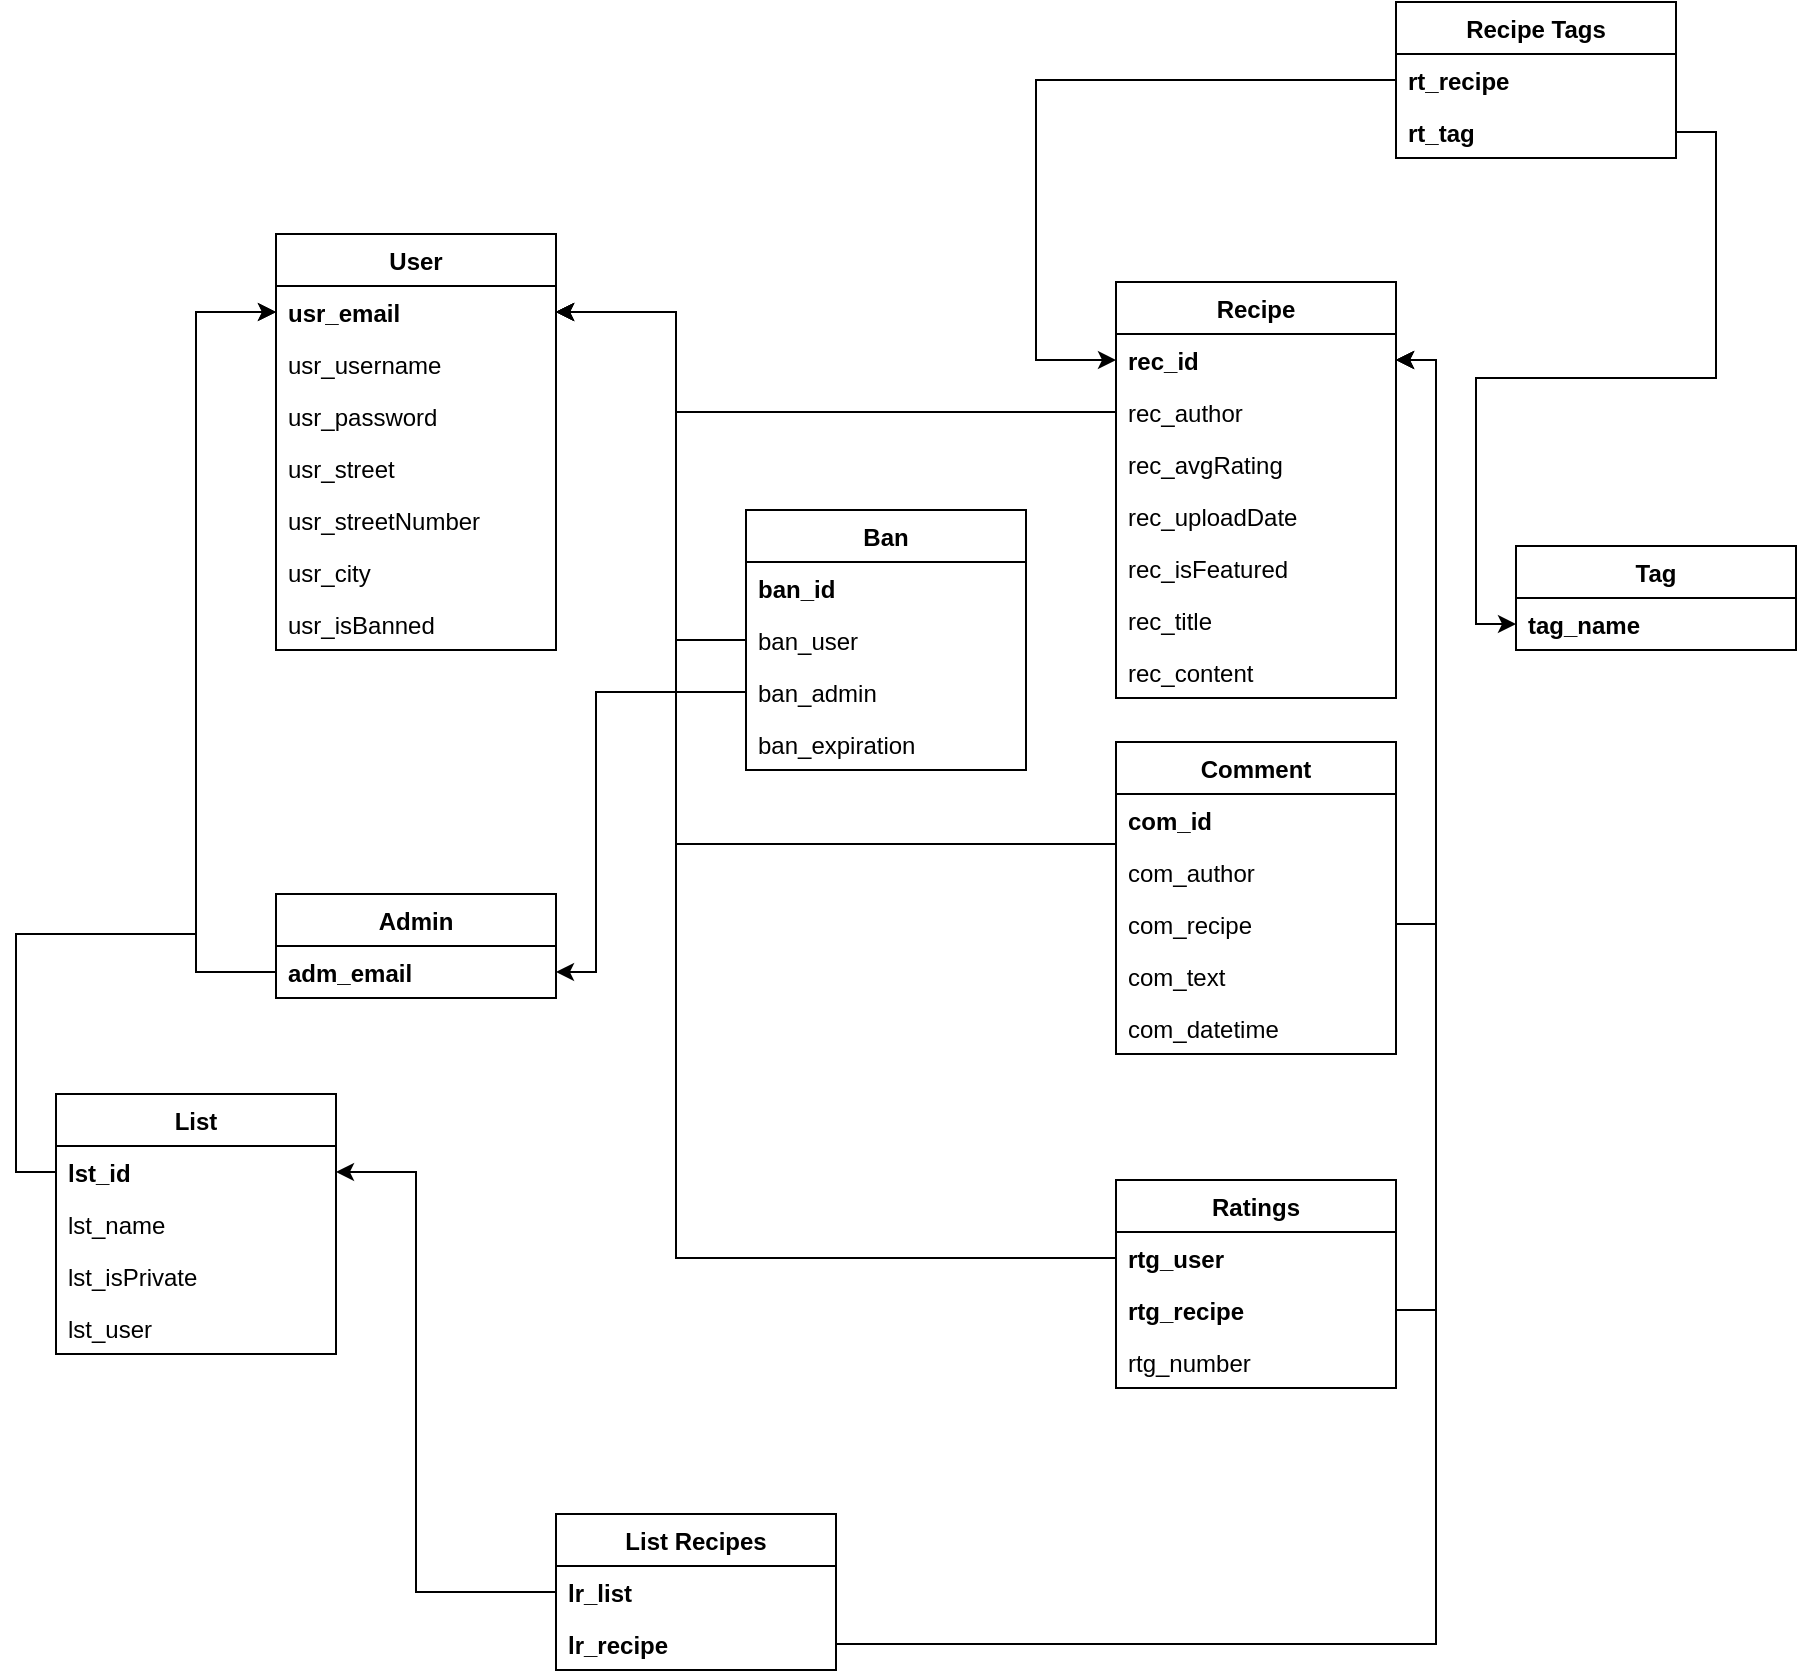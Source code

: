 <mxfile version="14.7.3" type="device"><diagram id="OQtDpqqTycdGPHdqtCBv" name="Page-1"><mxGraphModel dx="1185" dy="635" grid="1" gridSize="10" guides="1" tooltips="1" connect="1" arrows="1" fold="1" page="1" pageScale="1" pageWidth="1169" pageHeight="1654" math="0" shadow="0"><root><mxCell id="0"/><mxCell id="1" parent="0"/><mxCell id="QNIO_DA__oHJ84BjjQBU-1" value="User" style="swimlane;fontStyle=1;childLayout=stackLayout;horizontal=1;startSize=26;horizontalStack=0;resizeParent=1;resizeParentMax=0;resizeLast=0;collapsible=1;marginBottom=0;" parent="1" vertex="1"><mxGeometry x="280" y="250" width="140" height="208" as="geometry"><mxRectangle x="180" y="480" width="50" height="26" as="alternateBounds"/></mxGeometry></mxCell><mxCell id="QNIO_DA__oHJ84BjjQBU-3" value="usr_email" style="text;strokeColor=none;fillColor=none;align=left;verticalAlign=top;spacingLeft=4;spacingRight=4;overflow=hidden;rotatable=0;points=[[0,0.5],[1,0.5]];portConstraint=eastwest;fontStyle=1" parent="QNIO_DA__oHJ84BjjQBU-1" vertex="1"><mxGeometry y="26" width="140" height="26" as="geometry"/></mxCell><mxCell id="QNIO_DA__oHJ84BjjQBU-2" value="usr_username" style="text;strokeColor=none;fillColor=none;align=left;verticalAlign=top;spacingLeft=4;spacingRight=4;overflow=hidden;rotatable=0;points=[[0,0.5],[1,0.5]];portConstraint=eastwest;" parent="QNIO_DA__oHJ84BjjQBU-1" vertex="1"><mxGeometry y="52" width="140" height="26" as="geometry"/></mxCell><mxCell id="QNIO_DA__oHJ84BjjQBU-4" value="usr_password" style="text;strokeColor=none;fillColor=none;align=left;verticalAlign=top;spacingLeft=4;spacingRight=4;overflow=hidden;rotatable=0;points=[[0,0.5],[1,0.5]];portConstraint=eastwest;" parent="QNIO_DA__oHJ84BjjQBU-1" vertex="1"><mxGeometry y="78" width="140" height="26" as="geometry"/></mxCell><mxCell id="QNIO_DA__oHJ84BjjQBU-15" value="usr_street" style="text;strokeColor=none;fillColor=none;align=left;verticalAlign=top;spacingLeft=4;spacingRight=4;overflow=hidden;rotatable=0;points=[[0,0.5],[1,0.5]];portConstraint=eastwest;" parent="QNIO_DA__oHJ84BjjQBU-1" vertex="1"><mxGeometry y="104" width="140" height="26" as="geometry"/></mxCell><mxCell id="QNIO_DA__oHJ84BjjQBU-16" value="usr_streetNumber" style="text;strokeColor=none;fillColor=none;align=left;verticalAlign=top;spacingLeft=4;spacingRight=4;overflow=hidden;rotatable=0;points=[[0,0.5],[1,0.5]];portConstraint=eastwest;" parent="QNIO_DA__oHJ84BjjQBU-1" vertex="1"><mxGeometry y="130" width="140" height="26" as="geometry"/></mxCell><mxCell id="QNIO_DA__oHJ84BjjQBU-17" value="usr_city" style="text;strokeColor=none;fillColor=none;align=left;verticalAlign=top;spacingLeft=4;spacingRight=4;overflow=hidden;rotatable=0;points=[[0,0.5],[1,0.5]];portConstraint=eastwest;" parent="QNIO_DA__oHJ84BjjQBU-1" vertex="1"><mxGeometry y="156" width="140" height="26" as="geometry"/></mxCell><mxCell id="QNIO_DA__oHJ84BjjQBU-18" value="usr_isBanned" style="text;strokeColor=none;fillColor=none;align=left;verticalAlign=top;spacingLeft=4;spacingRight=4;overflow=hidden;rotatable=0;points=[[0,0.5],[1,0.5]];portConstraint=eastwest;" parent="QNIO_DA__oHJ84BjjQBU-1" vertex="1"><mxGeometry y="182" width="140" height="26" as="geometry"/></mxCell><mxCell id="QNIO_DA__oHJ84BjjQBU-9" value="Admin" style="swimlane;fontStyle=1;childLayout=stackLayout;horizontal=1;startSize=26;horizontalStack=0;resizeParent=1;resizeParentMax=0;resizeLast=0;collapsible=1;marginBottom=0;" parent="1" vertex="1"><mxGeometry x="280" y="580" width="140" height="52" as="geometry"><mxRectangle x="280" y="580" width="70" height="26" as="alternateBounds"/></mxGeometry></mxCell><mxCell id="QNIO_DA__oHJ84BjjQBU-10" value="adm_email" style="text;strokeColor=none;fillColor=none;align=left;verticalAlign=top;spacingLeft=4;spacingRight=4;overflow=hidden;rotatable=0;points=[[0,0.5],[1,0.5]];portConstraint=eastwest;fontStyle=1" parent="QNIO_DA__oHJ84BjjQBU-9" vertex="1"><mxGeometry y="26" width="140" height="26" as="geometry"/></mxCell><mxCell id="QNIO_DA__oHJ84BjjQBU-13" style="edgeStyle=orthogonalEdgeStyle;rounded=0;orthogonalLoop=1;jettySize=auto;html=1;exitX=0;exitY=0.5;exitDx=0;exitDy=0;entryX=0;entryY=0.5;entryDx=0;entryDy=0;" parent="1" source="QNIO_DA__oHJ84BjjQBU-10" edge="1"><mxGeometry relative="1" as="geometry"><mxPoint x="280" y="289" as="targetPoint"/><Array as="points"><mxPoint x="240" y="619"/><mxPoint x="240" y="289"/></Array></mxGeometry></mxCell><mxCell id="QNIO_DA__oHJ84BjjQBU-19" value="Recipe" style="swimlane;fontStyle=1;childLayout=stackLayout;horizontal=1;startSize=26;horizontalStack=0;resizeParent=1;resizeParentMax=0;resizeLast=0;collapsible=1;marginBottom=0;" parent="1" vertex="1"><mxGeometry x="700" y="274" width="140" height="208" as="geometry"/></mxCell><mxCell id="QNIO_DA__oHJ84BjjQBU-20" value="rec_id" style="text;strokeColor=none;fillColor=none;align=left;verticalAlign=top;spacingLeft=4;spacingRight=4;overflow=hidden;rotatable=0;points=[[0,0.5],[1,0.5]];portConstraint=eastwest;fontStyle=1" parent="QNIO_DA__oHJ84BjjQBU-19" vertex="1"><mxGeometry y="26" width="140" height="26" as="geometry"/></mxCell><mxCell id="QNIO_DA__oHJ84BjjQBU-21" value="rec_author" style="text;strokeColor=none;fillColor=none;align=left;verticalAlign=top;spacingLeft=4;spacingRight=4;overflow=hidden;rotatable=0;points=[[0,0.5],[1,0.5]];portConstraint=eastwest;" parent="QNIO_DA__oHJ84BjjQBU-19" vertex="1"><mxGeometry y="52" width="140" height="26" as="geometry"/></mxCell><mxCell id="QNIO_DA__oHJ84BjjQBU-22" value="rec_avgRating" style="text;strokeColor=none;fillColor=none;align=left;verticalAlign=top;spacingLeft=4;spacingRight=4;overflow=hidden;rotatable=0;points=[[0,0.5],[1,0.5]];portConstraint=eastwest;" parent="QNIO_DA__oHJ84BjjQBU-19" vertex="1"><mxGeometry y="78" width="140" height="26" as="geometry"/></mxCell><mxCell id="QNIO_DA__oHJ84BjjQBU-32" value="rec_uploadDate" style="text;strokeColor=none;fillColor=none;align=left;verticalAlign=top;spacingLeft=4;spacingRight=4;overflow=hidden;rotatable=0;points=[[0,0.5],[1,0.5]];portConstraint=eastwest;" parent="QNIO_DA__oHJ84BjjQBU-19" vertex="1"><mxGeometry y="104" width="140" height="26" as="geometry"/></mxCell><mxCell id="QNIO_DA__oHJ84BjjQBU-43" value="rec_isFeatured" style="text;strokeColor=none;fillColor=none;align=left;verticalAlign=top;spacingLeft=4;spacingRight=4;overflow=hidden;rotatable=0;points=[[0,0.5],[1,0.5]];portConstraint=eastwest;" parent="QNIO_DA__oHJ84BjjQBU-19" vertex="1"><mxGeometry y="130" width="140" height="26" as="geometry"/></mxCell><mxCell id="2ZNRYM51BJiVbDEGWbuY-1" value="rec_title" style="text;strokeColor=none;fillColor=none;align=left;verticalAlign=top;spacingLeft=4;spacingRight=4;overflow=hidden;rotatable=0;points=[[0,0.5],[1,0.5]];portConstraint=eastwest;" vertex="1" parent="QNIO_DA__oHJ84BjjQBU-19"><mxGeometry y="156" width="140" height="26" as="geometry"/></mxCell><mxCell id="2ZNRYM51BJiVbDEGWbuY-2" value="rec_content" style="text;strokeColor=none;fillColor=none;align=left;verticalAlign=top;spacingLeft=4;spacingRight=4;overflow=hidden;rotatable=0;points=[[0,0.5],[1,0.5]];portConstraint=eastwest;" vertex="1" parent="QNIO_DA__oHJ84BjjQBU-19"><mxGeometry y="182" width="140" height="26" as="geometry"/></mxCell><mxCell id="QNIO_DA__oHJ84BjjQBU-23" style="edgeStyle=orthogonalEdgeStyle;rounded=0;orthogonalLoop=1;jettySize=auto;html=1;exitX=0;exitY=0.5;exitDx=0;exitDy=0;entryX=1;entryY=0.5;entryDx=0;entryDy=0;" parent="1" source="QNIO_DA__oHJ84BjjQBU-21" edge="1"><mxGeometry relative="1" as="geometry"><Array as="points"><mxPoint x="480" y="339"/><mxPoint x="480" y="289"/></Array><mxPoint x="420" y="289" as="targetPoint"/></mxGeometry></mxCell><mxCell id="QNIO_DA__oHJ84BjjQBU-24" value="Comment" style="swimlane;fontStyle=1;childLayout=stackLayout;horizontal=1;startSize=26;horizontalStack=0;resizeParent=1;resizeParentMax=0;resizeLast=0;collapsible=1;marginBottom=0;" parent="1" vertex="1"><mxGeometry x="700" y="504" width="140" height="156" as="geometry"/></mxCell><mxCell id="QNIO_DA__oHJ84BjjQBU-25" value="com_id" style="text;strokeColor=none;fillColor=none;align=left;verticalAlign=top;spacingLeft=4;spacingRight=4;overflow=hidden;rotatable=0;points=[[0,0.5],[1,0.5]];portConstraint=eastwest;fontStyle=1" parent="QNIO_DA__oHJ84BjjQBU-24" vertex="1"><mxGeometry y="26" width="140" height="26" as="geometry"/></mxCell><mxCell id="QNIO_DA__oHJ84BjjQBU-26" value="com_author" style="text;strokeColor=none;fillColor=none;align=left;verticalAlign=top;spacingLeft=4;spacingRight=4;overflow=hidden;rotatable=0;points=[[0,0.5],[1,0.5]];portConstraint=eastwest;" parent="QNIO_DA__oHJ84BjjQBU-24" vertex="1"><mxGeometry y="52" width="140" height="26" as="geometry"/></mxCell><mxCell id="QNIO_DA__oHJ84BjjQBU-27" value="com_recipe" style="text;strokeColor=none;fillColor=none;align=left;verticalAlign=top;spacingLeft=4;spacingRight=4;overflow=hidden;rotatable=0;points=[[0,0.5],[1,0.5]];portConstraint=eastwest;" parent="QNIO_DA__oHJ84BjjQBU-24" vertex="1"><mxGeometry y="78" width="140" height="26" as="geometry"/></mxCell><mxCell id="QNIO_DA__oHJ84BjjQBU-31" value="com_text" style="text;strokeColor=none;fillColor=none;align=left;verticalAlign=top;spacingLeft=4;spacingRight=4;overflow=hidden;rotatable=0;points=[[0,0.5],[1,0.5]];portConstraint=eastwest;" parent="QNIO_DA__oHJ84BjjQBU-24" vertex="1"><mxGeometry y="104" width="140" height="26" as="geometry"/></mxCell><mxCell id="QNIO_DA__oHJ84BjjQBU-33" value="com_datetime" style="text;strokeColor=none;fillColor=none;align=left;verticalAlign=top;spacingLeft=4;spacingRight=4;overflow=hidden;rotatable=0;points=[[0,0.5],[1,0.5]];portConstraint=eastwest;" parent="QNIO_DA__oHJ84BjjQBU-24" vertex="1"><mxGeometry y="130" width="140" height="26" as="geometry"/></mxCell><mxCell id="QNIO_DA__oHJ84BjjQBU-28" style="edgeStyle=orthogonalEdgeStyle;rounded=0;orthogonalLoop=1;jettySize=auto;html=1;exitX=0;exitY=0.5;exitDx=0;exitDy=0;entryX=1;entryY=0.5;entryDx=0;entryDy=0;" parent="1" source="QNIO_DA__oHJ84BjjQBU-26" edge="1"><mxGeometry relative="1" as="geometry"><Array as="points"><mxPoint x="700" y="555"/><mxPoint x="480" y="555"/><mxPoint x="480" y="289"/></Array><mxPoint x="420" y="289" as="targetPoint"/></mxGeometry></mxCell><mxCell id="QNIO_DA__oHJ84BjjQBU-29" style="edgeStyle=orthogonalEdgeStyle;rounded=0;orthogonalLoop=1;jettySize=auto;html=1;exitX=1;exitY=0.5;exitDx=0;exitDy=0;entryX=1;entryY=0.5;entryDx=0;entryDy=0;" parent="1" source="QNIO_DA__oHJ84BjjQBU-27" target="QNIO_DA__oHJ84BjjQBU-20" edge="1"><mxGeometry relative="1" as="geometry"/></mxCell><mxCell id="QNIO_DA__oHJ84BjjQBU-39" value="List" style="swimlane;fontStyle=1;childLayout=stackLayout;horizontal=1;startSize=26;horizontalStack=0;resizeParent=1;resizeParentMax=0;resizeLast=0;collapsible=1;marginBottom=0;" parent="1" vertex="1"><mxGeometry x="170" y="680" width="140" height="130" as="geometry"/></mxCell><mxCell id="QNIO_DA__oHJ84BjjQBU-42" value="lst_id" style="text;strokeColor=none;fillColor=none;align=left;verticalAlign=top;spacingLeft=4;spacingRight=4;overflow=hidden;rotatable=0;points=[[0,0.5],[1,0.5]];portConstraint=eastwest;fontStyle=1" parent="QNIO_DA__oHJ84BjjQBU-39" vertex="1"><mxGeometry y="26" width="140" height="26" as="geometry"/></mxCell><mxCell id="QNIO_DA__oHJ84BjjQBU-40" value="lst_name" style="text;strokeColor=none;fillColor=none;align=left;verticalAlign=top;spacingLeft=4;spacingRight=4;overflow=hidden;rotatable=0;points=[[0,0.5],[1,0.5]];portConstraint=eastwest;" parent="QNIO_DA__oHJ84BjjQBU-39" vertex="1"><mxGeometry y="52" width="140" height="26" as="geometry"/></mxCell><mxCell id="QNIO_DA__oHJ84BjjQBU-41" value="lst_isPrivate" style="text;strokeColor=none;fillColor=none;align=left;verticalAlign=top;spacingLeft=4;spacingRight=4;overflow=hidden;rotatable=0;points=[[0,0.5],[1,0.5]];portConstraint=eastwest;" parent="QNIO_DA__oHJ84BjjQBU-39" vertex="1"><mxGeometry y="78" width="140" height="26" as="geometry"/></mxCell><mxCell id="2ZNRYM51BJiVbDEGWbuY-3" value="lst_user" style="text;strokeColor=none;fillColor=none;align=left;verticalAlign=top;spacingLeft=4;spacingRight=4;overflow=hidden;rotatable=0;points=[[0,0.5],[1,0.5]];portConstraint=eastwest;" vertex="1" parent="QNIO_DA__oHJ84BjjQBU-39"><mxGeometry y="104" width="140" height="26" as="geometry"/></mxCell><mxCell id="QNIO_DA__oHJ84BjjQBU-44" value="Ratings" style="swimlane;fontStyle=1;childLayout=stackLayout;horizontal=1;startSize=26;horizontalStack=0;resizeParent=1;resizeParentMax=0;resizeLast=0;collapsible=1;marginBottom=0;" parent="1" vertex="1"><mxGeometry x="700" y="723" width="140" height="104" as="geometry"/></mxCell><mxCell id="QNIO_DA__oHJ84BjjQBU-45" value="rtg_user" style="text;strokeColor=none;fillColor=none;align=left;verticalAlign=top;spacingLeft=4;spacingRight=4;overflow=hidden;rotatable=0;points=[[0,0.5],[1,0.5]];portConstraint=eastwest;fontStyle=1" parent="QNIO_DA__oHJ84BjjQBU-44" vertex="1"><mxGeometry y="26" width="140" height="26" as="geometry"/></mxCell><mxCell id="QNIO_DA__oHJ84BjjQBU-46" value="rtg_recipe" style="text;strokeColor=none;fillColor=none;align=left;verticalAlign=top;spacingLeft=4;spacingRight=4;overflow=hidden;rotatable=0;points=[[0,0.5],[1,0.5]];portConstraint=eastwest;fontStyle=1" parent="QNIO_DA__oHJ84BjjQBU-44" vertex="1"><mxGeometry y="52" width="140" height="26" as="geometry"/></mxCell><mxCell id="QNIO_DA__oHJ84BjjQBU-47" value="rtg_number" style="text;strokeColor=none;fillColor=none;align=left;verticalAlign=top;spacingLeft=4;spacingRight=4;overflow=hidden;rotatable=0;points=[[0,0.5],[1,0.5]];portConstraint=eastwest;" parent="QNIO_DA__oHJ84BjjQBU-44" vertex="1"><mxGeometry y="78" width="140" height="26" as="geometry"/></mxCell><mxCell id="QNIO_DA__oHJ84BjjQBU-48" style="edgeStyle=orthogonalEdgeStyle;rounded=0;orthogonalLoop=1;jettySize=auto;html=1;exitX=0;exitY=0.5;exitDx=0;exitDy=0;entryX=1;entryY=0.5;entryDx=0;entryDy=0;" parent="1" source="QNIO_DA__oHJ84BjjQBU-45" edge="1"><mxGeometry relative="1" as="geometry"><Array as="points"><mxPoint x="480" y="762"/><mxPoint x="480" y="289"/></Array><mxPoint x="420" y="289" as="targetPoint"/></mxGeometry></mxCell><mxCell id="QNIO_DA__oHJ84BjjQBU-49" style="edgeStyle=orthogonalEdgeStyle;rounded=0;orthogonalLoop=1;jettySize=auto;html=1;exitX=1;exitY=0.5;exitDx=0;exitDy=0;entryX=1;entryY=0.5;entryDx=0;entryDy=0;" parent="1" source="QNIO_DA__oHJ84BjjQBU-46" target="QNIO_DA__oHJ84BjjQBU-20" edge="1"><mxGeometry relative="1" as="geometry"/></mxCell><mxCell id="YyUHBfkellfIFqUUycpj-9" value="List Recipes" style="swimlane;fontStyle=1;childLayout=stackLayout;horizontal=1;startSize=26;horizontalStack=0;resizeParent=1;resizeParentMax=0;resizeLast=0;collapsible=1;marginBottom=0;" parent="1" vertex="1"><mxGeometry x="420" y="890" width="140" height="78" as="geometry"/></mxCell><mxCell id="YyUHBfkellfIFqUUycpj-10" value="lr_list" style="text;strokeColor=none;fillColor=none;align=left;verticalAlign=top;spacingLeft=4;spacingRight=4;overflow=hidden;rotatable=0;points=[[0,0.5],[1,0.5]];portConstraint=eastwest;fontStyle=1" parent="YyUHBfkellfIFqUUycpj-9" vertex="1"><mxGeometry y="26" width="140" height="26" as="geometry"/></mxCell><mxCell id="YyUHBfkellfIFqUUycpj-11" value="lr_recipe" style="text;strokeColor=none;fillColor=none;align=left;verticalAlign=top;spacingLeft=4;spacingRight=4;overflow=hidden;rotatable=0;points=[[0,0.5],[1,0.5]];portConstraint=eastwest;fontStyle=1" parent="YyUHBfkellfIFqUUycpj-9" vertex="1"><mxGeometry y="52" width="140" height="26" as="geometry"/></mxCell><mxCell id="YyUHBfkellfIFqUUycpj-14" style="edgeStyle=orthogonalEdgeStyle;rounded=0;orthogonalLoop=1;jettySize=auto;html=1;exitX=0;exitY=0.5;exitDx=0;exitDy=0;entryX=1;entryY=0.5;entryDx=0;entryDy=0;" parent="1" source="YyUHBfkellfIFqUUycpj-10" target="QNIO_DA__oHJ84BjjQBU-42" edge="1"><mxGeometry relative="1" as="geometry"><Array as="points"><mxPoint x="350" y="929"/><mxPoint x="350" y="719"/></Array></mxGeometry></mxCell><mxCell id="YyUHBfkellfIFqUUycpj-16" value="Tag" style="swimlane;fontStyle=1;childLayout=stackLayout;horizontal=1;startSize=26;horizontalStack=0;resizeParent=1;resizeParentMax=0;resizeLast=0;collapsible=1;marginBottom=0;" parent="1" vertex="1"><mxGeometry x="900" y="406" width="140" height="52" as="geometry"/></mxCell><mxCell id="YyUHBfkellfIFqUUycpj-18" value="tag_name" style="text;strokeColor=none;fillColor=none;align=left;verticalAlign=top;spacingLeft=4;spacingRight=4;overflow=hidden;rotatable=0;points=[[0,0.5],[1,0.5]];portConstraint=eastwest;fontStyle=1" parent="YyUHBfkellfIFqUUycpj-16" vertex="1"><mxGeometry y="26" width="140" height="26" as="geometry"/></mxCell><mxCell id="YyUHBfkellfIFqUUycpj-22" value="Recipe Tags" style="swimlane;fontStyle=1;childLayout=stackLayout;horizontal=1;startSize=26;horizontalStack=0;resizeParent=1;resizeParentMax=0;resizeLast=0;collapsible=1;marginBottom=0;" parent="1" vertex="1"><mxGeometry x="840" y="134" width="140" height="78" as="geometry"/></mxCell><mxCell id="YyUHBfkellfIFqUUycpj-23" value="rt_recipe" style="text;strokeColor=none;fillColor=none;align=left;verticalAlign=top;spacingLeft=4;spacingRight=4;overflow=hidden;rotatable=0;points=[[0,0.5],[1,0.5]];portConstraint=eastwest;fontStyle=1" parent="YyUHBfkellfIFqUUycpj-22" vertex="1"><mxGeometry y="26" width="140" height="26" as="geometry"/></mxCell><mxCell id="YyUHBfkellfIFqUUycpj-25" value="rt_tag" style="text;strokeColor=none;fillColor=none;align=left;verticalAlign=top;spacingLeft=4;spacingRight=4;overflow=hidden;rotatable=0;points=[[0,0.5],[1,0.5]];portConstraint=eastwest;fontStyle=1" parent="YyUHBfkellfIFqUUycpj-22" vertex="1"><mxGeometry y="52" width="140" height="26" as="geometry"/></mxCell><mxCell id="YyUHBfkellfIFqUUycpj-24" style="edgeStyle=orthogonalEdgeStyle;rounded=0;orthogonalLoop=1;jettySize=auto;html=1;exitX=0;exitY=0.5;exitDx=0;exitDy=0;entryX=0;entryY=0.5;entryDx=0;entryDy=0;" parent="1" source="YyUHBfkellfIFqUUycpj-23" target="QNIO_DA__oHJ84BjjQBU-20" edge="1"><mxGeometry relative="1" as="geometry"><Array as="points"><mxPoint x="660" y="173"/><mxPoint x="660" y="313"/></Array></mxGeometry></mxCell><mxCell id="YyUHBfkellfIFqUUycpj-26" style="edgeStyle=orthogonalEdgeStyle;rounded=0;orthogonalLoop=1;jettySize=auto;html=1;exitX=1;exitY=0.5;exitDx=0;exitDy=0;entryX=0;entryY=0.5;entryDx=0;entryDy=0;" parent="1" source="YyUHBfkellfIFqUUycpj-25" target="YyUHBfkellfIFqUUycpj-18" edge="1"><mxGeometry relative="1" as="geometry"/></mxCell><mxCell id="YyUHBfkellfIFqUUycpj-27" value="Ban" style="swimlane;fontStyle=1;childLayout=stackLayout;horizontal=1;startSize=26;horizontalStack=0;resizeParent=1;resizeParentMax=0;resizeLast=0;collapsible=1;marginBottom=0;" parent="1" vertex="1"><mxGeometry x="515" y="388" width="140" height="130" as="geometry"/></mxCell><mxCell id="YyUHBfkellfIFqUUycpj-29" value="ban_id" style="text;strokeColor=none;fillColor=none;align=left;verticalAlign=top;spacingLeft=4;spacingRight=4;overflow=hidden;rotatable=0;points=[[0,0.5],[1,0.5]];portConstraint=eastwest;fontStyle=1" parent="YyUHBfkellfIFqUUycpj-27" vertex="1"><mxGeometry y="26" width="140" height="26" as="geometry"/></mxCell><mxCell id="YyUHBfkellfIFqUUycpj-32" value="ban_user" style="text;strokeColor=none;fillColor=none;align=left;verticalAlign=top;spacingLeft=4;spacingRight=4;overflow=hidden;rotatable=0;points=[[0,0.5],[1,0.5]];portConstraint=eastwest;fontStyle=0" parent="YyUHBfkellfIFqUUycpj-27" vertex="1"><mxGeometry y="52" width="140" height="26" as="geometry"/></mxCell><mxCell id="YyUHBfkellfIFqUUycpj-28" value="ban_admin" style="text;strokeColor=none;fillColor=none;align=left;verticalAlign=top;spacingLeft=4;spacingRight=4;overflow=hidden;rotatable=0;points=[[0,0.5],[1,0.5]];portConstraint=eastwest;fontStyle=0" parent="YyUHBfkellfIFqUUycpj-27" vertex="1"><mxGeometry y="78" width="140" height="26" as="geometry"/></mxCell><mxCell id="YyUHBfkellfIFqUUycpj-30" value="ban_expiration" style="text;strokeColor=none;fillColor=none;align=left;verticalAlign=top;spacingLeft=4;spacingRight=4;overflow=hidden;rotatable=0;points=[[0,0.5],[1,0.5]];portConstraint=eastwest;fontStyle=0" parent="YyUHBfkellfIFqUUycpj-27" vertex="1"><mxGeometry y="104" width="140" height="26" as="geometry"/></mxCell><mxCell id="YyUHBfkellfIFqUUycpj-33" style="edgeStyle=orthogonalEdgeStyle;rounded=0;orthogonalLoop=1;jettySize=auto;html=1;exitX=1;exitY=0.5;exitDx=0;exitDy=0;entryX=1;entryY=0.5;entryDx=0;entryDy=0;" parent="1" source="YyUHBfkellfIFqUUycpj-11" target="QNIO_DA__oHJ84BjjQBU-20" edge="1"><mxGeometry relative="1" as="geometry"/></mxCell><mxCell id="YyUHBfkellfIFqUUycpj-36" style="edgeStyle=orthogonalEdgeStyle;rounded=0;orthogonalLoop=1;jettySize=auto;html=1;exitX=0;exitY=0.5;exitDx=0;exitDy=0;entryX=1;entryY=0.5;entryDx=0;entryDy=0;" parent="1" source="YyUHBfkellfIFqUUycpj-32" edge="1"><mxGeometry relative="1" as="geometry"><Array as="points"><mxPoint x="480" y="453"/><mxPoint x="480" y="289"/></Array><mxPoint x="420" y="289" as="targetPoint"/></mxGeometry></mxCell><mxCell id="YyUHBfkellfIFqUUycpj-37" style="edgeStyle=orthogonalEdgeStyle;rounded=0;orthogonalLoop=1;jettySize=auto;html=1;exitX=0;exitY=0.5;exitDx=0;exitDy=0;entryX=1;entryY=0.5;entryDx=0;entryDy=0;" parent="1" source="YyUHBfkellfIFqUUycpj-28" target="QNIO_DA__oHJ84BjjQBU-10" edge="1"><mxGeometry relative="1" as="geometry"><Array as="points"><mxPoint x="440" y="479"/><mxPoint x="440" y="619"/></Array></mxGeometry></mxCell><mxCell id="2ZNRYM51BJiVbDEGWbuY-4" style="edgeStyle=orthogonalEdgeStyle;rounded=0;orthogonalLoop=1;jettySize=auto;html=1;exitX=0;exitY=0.5;exitDx=0;exitDy=0;entryX=0;entryY=0.5;entryDx=0;entryDy=0;" edge="1" parent="1" source="QNIO_DA__oHJ84BjjQBU-42" target="QNIO_DA__oHJ84BjjQBU-3"><mxGeometry relative="1" as="geometry"><Array as="points"><mxPoint x="150" y="719"/><mxPoint x="150" y="600"/><mxPoint x="240" y="600"/><mxPoint x="240" y="289"/></Array></mxGeometry></mxCell></root></mxGraphModel></diagram></mxfile>